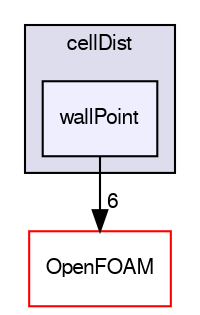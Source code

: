 digraph "src/meshTools/cellDist/wallPoint" {
  bgcolor=transparent;
  compound=true
  node [ fontsize="10", fontname="FreeSans"];
  edge [ labelfontsize="10", labelfontname="FreeSans"];
  subgraph clusterdir_8ae854907988b2e3ddeec60c68059dc9 {
    graph [ bgcolor="#ddddee", pencolor="black", label="cellDist" fontname="FreeSans", fontsize="10", URL="dir_8ae854907988b2e3ddeec60c68059dc9.html"]
  dir_a4d309da3709f5b7bdc7fbaa47e1f4e0 [shape=box, label="wallPoint", style="filled", fillcolor="#eeeeff", pencolor="black", URL="dir_a4d309da3709f5b7bdc7fbaa47e1f4e0.html"];
  }
  dir_c5473ff19b20e6ec4dfe5c310b3778a8 [shape=box label="OpenFOAM" color="red" URL="dir_c5473ff19b20e6ec4dfe5c310b3778a8.html"];
  dir_a4d309da3709f5b7bdc7fbaa47e1f4e0->dir_c5473ff19b20e6ec4dfe5c310b3778a8 [headlabel="6", labeldistance=1.5 headhref="dir_001621_001732.html"];
}
